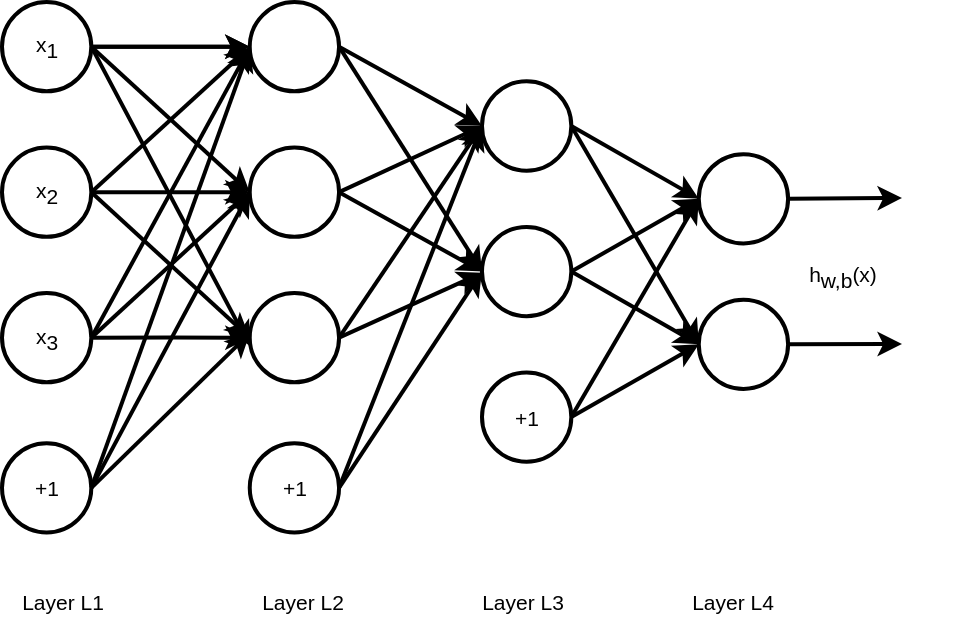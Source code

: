 <mxfile version="14.4.3" type="github">
  <diagram id="pXpISvjoVvG705U1Pd6f" name="第 1 页">
    <mxGraphModel dx="1038" dy="548" grid="1" gridSize="10" guides="1" tooltips="1" connect="1" arrows="1" fold="1" page="1" pageScale="1" pageWidth="1169" pageHeight="827" math="0" shadow="0">
      <root>
        <mxCell id="0" />
        <mxCell id="1" parent="0" />
        <mxCell id="FketfnR8hIXqbo0DgLnJ-46" value="Layer L1" style="text;html=1;align=center;verticalAlign=middle;resizable=0;points=[];autosize=1;strokeWidth=2;fontSize=10.5;" vertex="1" parent="1">
          <mxGeometry x="190" y="510" width="60" height="20" as="geometry" />
        </mxCell>
        <mxCell id="FketfnR8hIXqbo0DgLnJ-47" value="Layer L2" style="text;html=1;align=center;verticalAlign=middle;resizable=0;points=[];autosize=1;strokeWidth=2;fontSize=10.5;" vertex="1" parent="1">
          <mxGeometry x="310" y="510" width="60" height="20" as="geometry" />
        </mxCell>
        <mxCell id="FketfnR8hIXqbo0DgLnJ-48" value="Layer L3" style="text;html=1;align=center;verticalAlign=middle;resizable=0;points=[];autosize=1;strokeWidth=2;fontSize=10.5;" vertex="1" parent="1">
          <mxGeometry x="420" y="510" width="60" height="20" as="geometry" />
        </mxCell>
        <mxCell id="FketfnR8hIXqbo0DgLnJ-49" value="Layer L4" style="text;html=1;align=center;verticalAlign=middle;resizable=0;points=[];autosize=1;strokeWidth=2;fontSize=10.5;" vertex="1" parent="1">
          <mxGeometry x="525" y="510" width="60" height="20" as="geometry" />
        </mxCell>
        <mxCell id="FketfnR8hIXqbo0DgLnJ-55" value="" style="group" vertex="1" connectable="0" parent="1">
          <mxGeometry x="190" y="220" width="480" height="273.5" as="geometry" />
        </mxCell>
        <mxCell id="FketfnR8hIXqbo0DgLnJ-19" value="" style="group;strokeWidth=2;fontSize=10.5;" vertex="1" connectable="0" parent="FketfnR8hIXqbo0DgLnJ-55">
          <mxGeometry width="410.323" height="273.5" as="geometry" />
        </mxCell>
        <mxCell id="FketfnR8hIXqbo0DgLnJ-40" style="edgeStyle=none;rounded=0;orthogonalLoop=1;jettySize=auto;html=1;exitX=1;exitY=0.5;exitDx=0;exitDy=0;entryX=0;entryY=0.5;entryDx=0;entryDy=0;strokeWidth=2;fontSize=10.5;" edge="1" parent="FketfnR8hIXqbo0DgLnJ-19" source="FketfnR8hIXqbo0DgLnJ-1" target="FketfnR8hIXqbo0DgLnJ-6">
          <mxGeometry relative="1" as="geometry" />
        </mxCell>
        <mxCell id="FketfnR8hIXqbo0DgLnJ-1" value="x&lt;sub style=&quot;font-size: 10.5px;&quot;&gt;1&lt;/sub&gt;" style="ellipse;whiteSpace=wrap;html=1;aspect=fixed;strokeWidth=2;fontSize=10.5;" vertex="1" parent="FketfnR8hIXqbo0DgLnJ-19">
          <mxGeometry width="44.659" height="44.659" as="geometry" />
        </mxCell>
        <mxCell id="FketfnR8hIXqbo0DgLnJ-20" style="edgeStyle=orthogonalEdgeStyle;rounded=0;orthogonalLoop=1;jettySize=auto;html=1;exitX=1;exitY=0.5;exitDx=0;exitDy=0;entryX=0;entryY=0.5;entryDx=0;entryDy=0;strokeWidth=2;fontSize=10.5;" edge="1" parent="FketfnR8hIXqbo0DgLnJ-19" source="FketfnR8hIXqbo0DgLnJ-2" target="FketfnR8hIXqbo0DgLnJ-6">
          <mxGeometry relative="1" as="geometry" />
        </mxCell>
        <mxCell id="FketfnR8hIXqbo0DgLnJ-43" style="edgeStyle=none;rounded=0;orthogonalLoop=1;jettySize=auto;html=1;exitX=1;exitY=0.5;exitDx=0;exitDy=0;entryX=0;entryY=0.5;entryDx=0;entryDy=0;strokeWidth=2;fontSize=10.5;" edge="1" parent="FketfnR8hIXqbo0DgLnJ-19" source="FketfnR8hIXqbo0DgLnJ-2" target="FketfnR8hIXqbo0DgLnJ-7">
          <mxGeometry relative="1" as="geometry" />
        </mxCell>
        <mxCell id="FketfnR8hIXqbo0DgLnJ-2" value="x&lt;sub style=&quot;font-size: 10.5px;&quot;&gt;2&lt;/sub&gt;" style="ellipse;whiteSpace=wrap;html=1;aspect=fixed;strokeWidth=2;fontSize=10.5;" vertex="1" parent="FketfnR8hIXqbo0DgLnJ-19">
          <mxGeometry y="72.757" width="44.659" height="44.659" as="geometry" />
        </mxCell>
        <mxCell id="FketfnR8hIXqbo0DgLnJ-21" style="edgeStyle=orthogonalEdgeStyle;rounded=0;orthogonalLoop=1;jettySize=auto;html=1;exitX=1;exitY=0.5;exitDx=0;exitDy=0;strokeWidth=2;fontSize=10.5;" edge="1" parent="FketfnR8hIXqbo0DgLnJ-19" source="FketfnR8hIXqbo0DgLnJ-3" target="FketfnR8hIXqbo0DgLnJ-7">
          <mxGeometry relative="1" as="geometry" />
        </mxCell>
        <mxCell id="FketfnR8hIXqbo0DgLnJ-3" value="x&lt;sub style=&quot;font-size: 10.5px;&quot;&gt;3&lt;/sub&gt;" style="ellipse;whiteSpace=wrap;html=1;aspect=fixed;strokeWidth=2;fontSize=10.5;" vertex="1" parent="FketfnR8hIXqbo0DgLnJ-19">
          <mxGeometry y="145.514" width="44.659" height="44.659" as="geometry" />
        </mxCell>
        <mxCell id="FketfnR8hIXqbo0DgLnJ-4" value="+1" style="ellipse;whiteSpace=wrap;html=1;aspect=fixed;strokeWidth=2;fontSize=10.5;" vertex="1" parent="FketfnR8hIXqbo0DgLnJ-19">
          <mxGeometry y="220.586" width="44.659" height="44.659" as="geometry" />
        </mxCell>
        <mxCell id="FketfnR8hIXqbo0DgLnJ-31" style="edgeStyle=none;rounded=0;orthogonalLoop=1;jettySize=auto;html=1;exitX=1;exitY=0.5;exitDx=0;exitDy=0;entryX=0;entryY=0.5;entryDx=0;entryDy=0;strokeWidth=2;fontSize=10.5;" edge="1" parent="FketfnR8hIXqbo0DgLnJ-19" source="FketfnR8hIXqbo0DgLnJ-5" target="FketfnR8hIXqbo0DgLnJ-9">
          <mxGeometry relative="1" as="geometry" />
        </mxCell>
        <mxCell id="FketfnR8hIXqbo0DgLnJ-5" value="" style="ellipse;whiteSpace=wrap;html=1;aspect=fixed;strokeWidth=2;fontSize=10.5;" vertex="1" parent="FketfnR8hIXqbo0DgLnJ-19">
          <mxGeometry x="123.871" width="44.659" height="44.659" as="geometry" />
        </mxCell>
        <mxCell id="FketfnR8hIXqbo0DgLnJ-14" style="edgeStyle=orthogonalEdgeStyle;rounded=0;orthogonalLoop=1;jettySize=auto;html=1;exitX=1;exitY=0.5;exitDx=0;exitDy=0;entryX=0;entryY=0.5;entryDx=0;entryDy=0;strokeWidth=2;fontSize=10.5;" edge="1" parent="FketfnR8hIXqbo0DgLnJ-19" source="FketfnR8hIXqbo0DgLnJ-1" target="FketfnR8hIXqbo0DgLnJ-5">
          <mxGeometry relative="1" as="geometry" />
        </mxCell>
        <mxCell id="FketfnR8hIXqbo0DgLnJ-16" value="" style="edgeStyle=orthogonalEdgeStyle;rounded=0;orthogonalLoop=1;jettySize=auto;html=1;strokeWidth=2;fontSize=10.5;entryX=0;entryY=0.5;entryDx=0;entryDy=0;" edge="1" parent="FketfnR8hIXqbo0DgLnJ-19" source="FketfnR8hIXqbo0DgLnJ-1" target="FketfnR8hIXqbo0DgLnJ-5">
          <mxGeometry relative="1" as="geometry" />
        </mxCell>
        <mxCell id="FketfnR8hIXqbo0DgLnJ-33" style="edgeStyle=none;rounded=0;orthogonalLoop=1;jettySize=auto;html=1;exitX=1;exitY=0.5;exitDx=0;exitDy=0;entryX=0;entryY=0.5;entryDx=0;entryDy=0;strokeWidth=2;fontSize=10.5;" edge="1" parent="FketfnR8hIXqbo0DgLnJ-19" source="FketfnR8hIXqbo0DgLnJ-6" target="FketfnR8hIXqbo0DgLnJ-9">
          <mxGeometry relative="1" as="geometry" />
        </mxCell>
        <mxCell id="FketfnR8hIXqbo0DgLnJ-34" style="rounded=0;orthogonalLoop=1;jettySize=auto;html=1;entryX=0;entryY=0.5;entryDx=0;entryDy=0;strokeWidth=2;fontSize=10.5;exitX=1;exitY=0.5;exitDx=0;exitDy=0;" edge="1" parent="FketfnR8hIXqbo0DgLnJ-19" source="FketfnR8hIXqbo0DgLnJ-6" target="FketfnR8hIXqbo0DgLnJ-10">
          <mxGeometry relative="1" as="geometry">
            <mxPoint x="180" y="99.318" as="sourcePoint" />
          </mxGeometry>
        </mxCell>
        <mxCell id="FketfnR8hIXqbo0DgLnJ-6" value="" style="ellipse;whiteSpace=wrap;html=1;aspect=fixed;strokeWidth=2;fontSize=10.5;" vertex="1" parent="FketfnR8hIXqbo0DgLnJ-19">
          <mxGeometry x="123.871" y="72.757" width="44.659" height="44.659" as="geometry" />
        </mxCell>
        <mxCell id="FketfnR8hIXqbo0DgLnJ-7" value="" style="ellipse;whiteSpace=wrap;html=1;aspect=fixed;strokeWidth=2;fontSize=10.5;" vertex="1" parent="FketfnR8hIXqbo0DgLnJ-19">
          <mxGeometry x="123.871" y="145.514" width="44.659" height="44.659" as="geometry" />
        </mxCell>
        <mxCell id="FketfnR8hIXqbo0DgLnJ-24" style="edgeStyle=none;rounded=0;orthogonalLoop=1;jettySize=auto;html=1;exitX=1;exitY=0.5;exitDx=0;exitDy=0;entryX=0;entryY=0.5;entryDx=0;entryDy=0;strokeWidth=2;fontSize=10.5;" edge="1" parent="FketfnR8hIXqbo0DgLnJ-19" source="FketfnR8hIXqbo0DgLnJ-8" target="FketfnR8hIXqbo0DgLnJ-10">
          <mxGeometry relative="1" as="geometry" />
        </mxCell>
        <mxCell id="FketfnR8hIXqbo0DgLnJ-35" style="edgeStyle=none;rounded=0;orthogonalLoop=1;jettySize=auto;html=1;exitX=1;exitY=0.5;exitDx=0;exitDy=0;strokeWidth=2;fontSize=10.5;entryX=0;entryY=0.5;entryDx=0;entryDy=0;" edge="1" parent="FketfnR8hIXqbo0DgLnJ-19" source="FketfnR8hIXqbo0DgLnJ-8" target="FketfnR8hIXqbo0DgLnJ-9">
          <mxGeometry relative="1" as="geometry">
            <mxPoint x="232.258" y="66.143" as="targetPoint" />
          </mxGeometry>
        </mxCell>
        <mxCell id="FketfnR8hIXqbo0DgLnJ-8" value="+1" style="ellipse;whiteSpace=wrap;html=1;aspect=fixed;strokeWidth=2;fontSize=10.5;" vertex="1" parent="FketfnR8hIXqbo0DgLnJ-19">
          <mxGeometry x="123.871" y="220.586" width="44.659" height="44.659" as="geometry" />
        </mxCell>
        <mxCell id="FketfnR8hIXqbo0DgLnJ-30" style="edgeStyle=none;rounded=0;orthogonalLoop=1;jettySize=auto;html=1;exitX=1;exitY=0.5;exitDx=0;exitDy=0;entryX=0;entryY=0.5;entryDx=0;entryDy=0;strokeWidth=2;fontSize=10.5;" edge="1" parent="FketfnR8hIXqbo0DgLnJ-19" source="FketfnR8hIXqbo0DgLnJ-9" target="FketfnR8hIXqbo0DgLnJ-13">
          <mxGeometry relative="1" as="geometry" />
        </mxCell>
        <mxCell id="FketfnR8hIXqbo0DgLnJ-9" value="" style="ellipse;whiteSpace=wrap;html=1;aspect=fixed;strokeWidth=2;fontSize=10.5;" vertex="1" parent="FketfnR8hIXqbo0DgLnJ-19">
          <mxGeometry x="240.0" y="39.686" width="44.659" height="44.659" as="geometry" />
        </mxCell>
        <mxCell id="FketfnR8hIXqbo0DgLnJ-28" style="edgeStyle=none;rounded=0;orthogonalLoop=1;jettySize=auto;html=1;exitX=1;exitY=0.5;exitDx=0;exitDy=0;entryX=0;entryY=0.5;entryDx=0;entryDy=0;strokeWidth=2;fontSize=10.5;" edge="1" parent="FketfnR8hIXqbo0DgLnJ-19" source="FketfnR8hIXqbo0DgLnJ-10" target="FketfnR8hIXqbo0DgLnJ-12">
          <mxGeometry relative="1" as="geometry" />
        </mxCell>
        <mxCell id="FketfnR8hIXqbo0DgLnJ-10" value="" style="ellipse;whiteSpace=wrap;html=1;aspect=fixed;strokeWidth=2;fontSize=10.5;" vertex="1" parent="FketfnR8hIXqbo0DgLnJ-19">
          <mxGeometry x="240.0" y="112.443" width="44.659" height="44.659" as="geometry" />
        </mxCell>
        <mxCell id="FketfnR8hIXqbo0DgLnJ-11" value="+1" style="ellipse;whiteSpace=wrap;html=1;aspect=fixed;strokeWidth=2;fontSize=10.5;" vertex="1" parent="FketfnR8hIXqbo0DgLnJ-19">
          <mxGeometry x="240.0" y="185.2" width="44.659" height="44.659" as="geometry" />
        </mxCell>
        <mxCell id="FketfnR8hIXqbo0DgLnJ-12" value="" style="ellipse;whiteSpace=wrap;html=1;aspect=fixed;strokeWidth=2;fontSize=10.5;" vertex="1" parent="FketfnR8hIXqbo0DgLnJ-19">
          <mxGeometry x="348.387" y="76.064" width="44.659" height="44.659" as="geometry" />
        </mxCell>
        <mxCell id="FketfnR8hIXqbo0DgLnJ-13" value="" style="ellipse;whiteSpace=wrap;html=1;aspect=fixed;strokeWidth=2;fontSize=10.5;" vertex="1" parent="FketfnR8hIXqbo0DgLnJ-19">
          <mxGeometry x="348.387" y="148.821" width="44.659" height="44.659" as="geometry" />
        </mxCell>
        <mxCell id="FketfnR8hIXqbo0DgLnJ-32" style="edgeStyle=none;rounded=0;orthogonalLoop=1;jettySize=auto;html=1;strokeWidth=2;fontSize=10.5;exitX=1;exitY=0.5;exitDx=0;exitDy=0;entryX=0;entryY=0.5;entryDx=0;entryDy=0;" edge="1" parent="FketfnR8hIXqbo0DgLnJ-19" source="FketfnR8hIXqbo0DgLnJ-5" target="FketfnR8hIXqbo0DgLnJ-10">
          <mxGeometry relative="1" as="geometry">
            <mxPoint x="185.806" y="26.457" as="sourcePoint" />
            <mxPoint x="240.0" y="145.514" as="targetPoint" />
          </mxGeometry>
        </mxCell>
        <mxCell id="FketfnR8hIXqbo0DgLnJ-26" style="edgeStyle=none;rounded=0;orthogonalLoop=1;jettySize=auto;html=1;entryX=0;entryY=0.5;entryDx=0;entryDy=0;strokeWidth=2;fontSize=10.5;exitX=1;exitY=0.5;exitDx=0;exitDy=0;" edge="1" parent="FketfnR8hIXqbo0DgLnJ-19" source="FketfnR8hIXqbo0DgLnJ-11" target="FketfnR8hIXqbo0DgLnJ-12">
          <mxGeometry relative="1" as="geometry">
            <mxPoint x="348.387" y="191.814" as="targetPoint" />
            <mxPoint x="301.935" y="211.657" as="sourcePoint" />
          </mxGeometry>
        </mxCell>
        <mxCell id="FketfnR8hIXqbo0DgLnJ-44" style="edgeStyle=none;rounded=0;orthogonalLoop=1;jettySize=auto;html=1;exitX=1;exitY=0.5;exitDx=0;exitDy=0;strokeWidth=2;fontSize=10.5;entryX=0;entryY=0.5;entryDx=0;entryDy=0;" edge="1" parent="FketfnR8hIXqbo0DgLnJ-19" source="FketfnR8hIXqbo0DgLnJ-3" target="FketfnR8hIXqbo0DgLnJ-6">
          <mxGeometry relative="1" as="geometry">
            <mxPoint x="121" y="90.289" as="targetPoint" />
          </mxGeometry>
        </mxCell>
        <mxCell id="FketfnR8hIXqbo0DgLnJ-38" style="edgeStyle=none;rounded=0;orthogonalLoop=1;jettySize=auto;html=1;exitX=1;exitY=0.5;exitDx=0;exitDy=0;strokeWidth=2;fontSize=10.5;entryX=0;entryY=0.5;entryDx=0;entryDy=0;" edge="1" parent="FketfnR8hIXqbo0DgLnJ-19" source="FketfnR8hIXqbo0DgLnJ-4" target="FketfnR8hIXqbo0DgLnJ-6">
          <mxGeometry relative="1" as="geometry">
            <mxPoint x="124" y="90.289" as="targetPoint" />
            <Array as="points" />
          </mxGeometry>
        </mxCell>
        <mxCell id="FketfnR8hIXqbo0DgLnJ-37" style="edgeStyle=none;rounded=0;orthogonalLoop=1;jettySize=auto;html=1;exitX=1;exitY=0.5;exitDx=0;exitDy=0;strokeWidth=2;fontSize=10.5;entryX=0;entryY=0.5;entryDx=0;entryDy=0;" edge="1" parent="FketfnR8hIXqbo0DgLnJ-19" source="FketfnR8hIXqbo0DgLnJ-7" target="FketfnR8hIXqbo0DgLnJ-9">
          <mxGeometry relative="1" as="geometry">
            <mxPoint x="240" y="60.193" as="targetPoint" />
          </mxGeometry>
        </mxCell>
        <mxCell id="FketfnR8hIXqbo0DgLnJ-25" style="edgeStyle=none;rounded=0;orthogonalLoop=1;jettySize=auto;html=1;exitX=1;exitY=0.5;exitDx=0;exitDy=0;strokeWidth=2;fontSize=10.5;entryX=0;entryY=0.5;entryDx=0;entryDy=0;" edge="1" parent="FketfnR8hIXqbo0DgLnJ-19" source="FketfnR8hIXqbo0DgLnJ-11" target="FketfnR8hIXqbo0DgLnJ-13">
          <mxGeometry relative="1" as="geometry">
            <mxPoint x="348" y="178.32" as="targetPoint" />
          </mxGeometry>
        </mxCell>
        <mxCell id="FketfnR8hIXqbo0DgLnJ-27" style="edgeStyle=none;rounded=0;orthogonalLoop=1;jettySize=auto;html=1;exitX=1;exitY=0.5;exitDx=0;exitDy=0;strokeWidth=2;fontSize=10.5;entryX=0;entryY=0.5;entryDx=0;entryDy=0;" edge="1" parent="FketfnR8hIXqbo0DgLnJ-19" source="FketfnR8hIXqbo0DgLnJ-10" target="FketfnR8hIXqbo0DgLnJ-13">
          <mxGeometry relative="1" as="geometry">
            <mxPoint x="348.387" y="178.585" as="targetPoint" />
          </mxGeometry>
        </mxCell>
        <mxCell id="FketfnR8hIXqbo0DgLnJ-29" style="edgeStyle=none;rounded=0;orthogonalLoop=1;jettySize=auto;html=1;exitX=1;exitY=0.5;exitDx=0;exitDy=0;strokeWidth=2;fontSize=10.5;entryX=0;entryY=0.5;entryDx=0;entryDy=0;" edge="1" parent="FketfnR8hIXqbo0DgLnJ-19" source="FketfnR8hIXqbo0DgLnJ-9" target="FketfnR8hIXqbo0DgLnJ-12">
          <mxGeometry relative="1" as="geometry">
            <mxPoint x="348.387" y="105.828" as="targetPoint" />
          </mxGeometry>
        </mxCell>
        <mxCell id="FketfnR8hIXqbo0DgLnJ-23" style="rounded=0;orthogonalLoop=1;jettySize=auto;html=1;exitX=1;exitY=0.5;exitDx=0;exitDy=0;strokeWidth=2;fontSize=10.5;" edge="1" parent="FketfnR8hIXqbo0DgLnJ-55" source="FketfnR8hIXqbo0DgLnJ-4">
          <mxGeometry relative="1" as="geometry">
            <mxPoint x="124" y="165.53" as="targetPoint" />
          </mxGeometry>
        </mxCell>
        <mxCell id="FketfnR8hIXqbo0DgLnJ-36" style="edgeStyle=none;rounded=0;orthogonalLoop=1;jettySize=auto;html=1;exitX=1;exitY=0.5;exitDx=0;exitDy=0;strokeWidth=2;fontSize=10.5;" edge="1" parent="FketfnR8hIXqbo0DgLnJ-55" source="FketfnR8hIXqbo0DgLnJ-7">
          <mxGeometry relative="1" as="geometry">
            <mxPoint x="240" y="135.433" as="targetPoint" />
          </mxGeometry>
        </mxCell>
        <mxCell id="FketfnR8hIXqbo0DgLnJ-39" style="edgeStyle=none;rounded=0;orthogonalLoop=1;jettySize=auto;html=1;exitX=1;exitY=0.5;exitDx=0;exitDy=0;strokeWidth=2;fontSize=10.5;" edge="1" parent="FketfnR8hIXqbo0DgLnJ-55" source="FketfnR8hIXqbo0DgLnJ-4">
          <mxGeometry relative="1" as="geometry">
            <mxPoint x="124" y="22.572" as="targetPoint" />
          </mxGeometry>
        </mxCell>
        <mxCell id="FketfnR8hIXqbo0DgLnJ-41" style="edgeStyle=none;rounded=0;orthogonalLoop=1;jettySize=auto;html=1;exitX=1;exitY=0.5;exitDx=0;exitDy=0;strokeWidth=2;fontSize=10.5;" edge="1" parent="FketfnR8hIXqbo0DgLnJ-55" source="FketfnR8hIXqbo0DgLnJ-1">
          <mxGeometry relative="1" as="geometry">
            <mxPoint x="123.871" y="171.971" as="targetPoint" />
          </mxGeometry>
        </mxCell>
        <mxCell id="FketfnR8hIXqbo0DgLnJ-42" style="edgeStyle=none;rounded=0;orthogonalLoop=1;jettySize=auto;html=1;strokeWidth=2;fontSize=10.5;exitX=1;exitY=0.5;exitDx=0;exitDy=0;" edge="1" parent="FketfnR8hIXqbo0DgLnJ-55" source="FketfnR8hIXqbo0DgLnJ-2">
          <mxGeometry relative="1" as="geometry">
            <mxPoint x="124" y="22.572" as="targetPoint" />
            <mxPoint x="61.935" y="99.214" as="sourcePoint" />
          </mxGeometry>
        </mxCell>
        <mxCell id="FketfnR8hIXqbo0DgLnJ-45" style="edgeStyle=none;rounded=0;orthogonalLoop=1;jettySize=auto;html=1;exitX=1;exitY=0.5;exitDx=0;exitDy=0;strokeWidth=2;fontSize=10.5;" edge="1" parent="FketfnR8hIXqbo0DgLnJ-55" source="FketfnR8hIXqbo0DgLnJ-3">
          <mxGeometry relative="1" as="geometry">
            <mxPoint x="124" y="22.572" as="targetPoint" />
          </mxGeometry>
        </mxCell>
        <mxCell id="FketfnR8hIXqbo0DgLnJ-52" value="h&lt;sub style=&quot;font-size: 10.5px;&quot;&gt;w,b&lt;/sub&gt;(x)" style="text;html=1;align=center;verticalAlign=middle;resizable=0;points=[];autosize=1;strokeWidth=2;fontSize=10.5;" vertex="1" parent="FketfnR8hIXqbo0DgLnJ-55">
          <mxGeometry x="394.997" y="126.745" width="50" height="20" as="geometry" />
        </mxCell>
        <mxCell id="FketfnR8hIXqbo0DgLnJ-58" style="edgeStyle=none;rounded=0;orthogonalLoop=1;jettySize=auto;html=1;exitX=1;exitY=0.5;exitDx=0;exitDy=0;strokeWidth=2;fontSize=10.5;" edge="1" parent="1" source="FketfnR8hIXqbo0DgLnJ-13">
          <mxGeometry relative="1" as="geometry">
            <mxPoint x="640" y="391" as="targetPoint" />
          </mxGeometry>
        </mxCell>
        <mxCell id="FketfnR8hIXqbo0DgLnJ-59" style="edgeStyle=none;rounded=0;orthogonalLoop=1;jettySize=auto;html=1;exitX=1;exitY=0.5;exitDx=0;exitDy=0;strokeWidth=2;fontSize=10.5;" edge="1" parent="1" source="FketfnR8hIXqbo0DgLnJ-12">
          <mxGeometry relative="1" as="geometry">
            <mxPoint x="640" y="318" as="targetPoint" />
          </mxGeometry>
        </mxCell>
      </root>
    </mxGraphModel>
  </diagram>
</mxfile>
